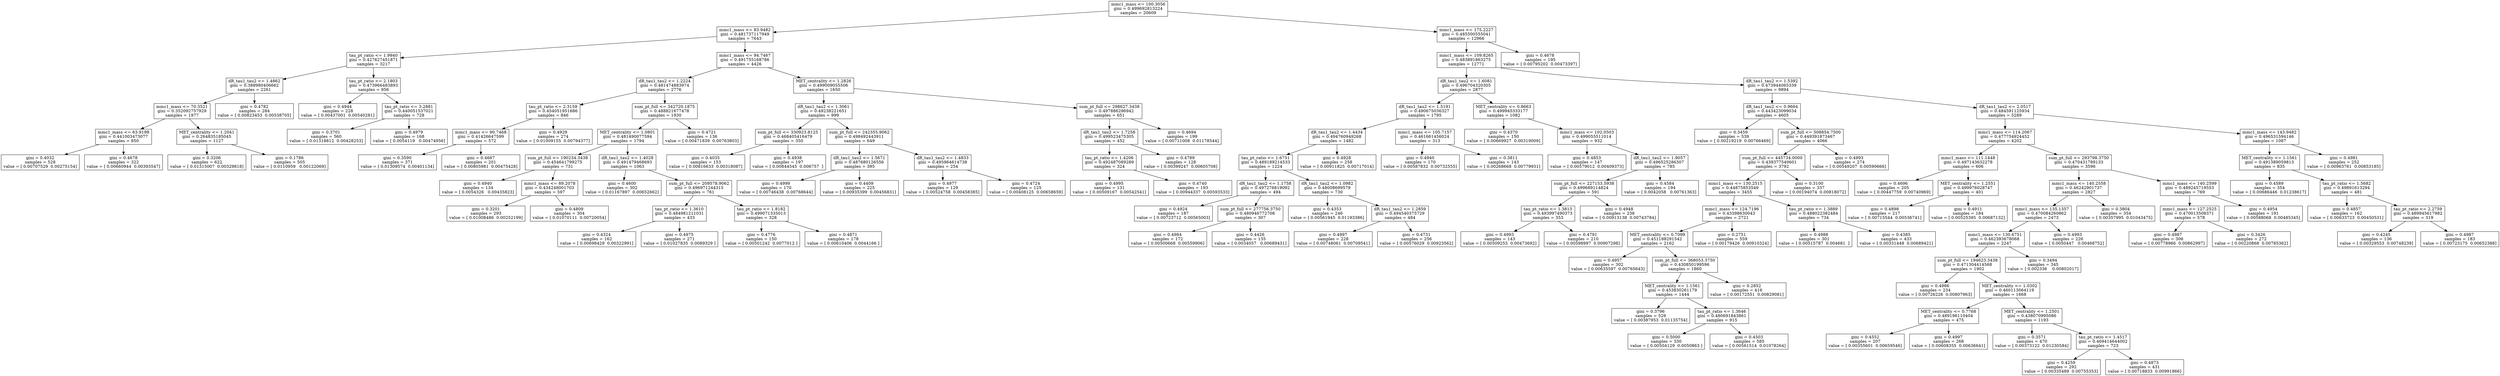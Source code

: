 digraph Tree {
0 [label="mmc1_mass <= 100.3056\ngini = 0.499692813224\nsamples = 20609", shape="box"] ;
1 [label="mmc1_mass <= 83.9482\ngini = 0.481737117949\nsamples = 7643", shape="box"] ;
0 -> 1 ;
2 [label="tau_pt_ratio <= 1.9940\ngini = 0.427627451871\nsamples = 3217", shape="box"] ;
1 -> 2 ;
3 [label="dR_tau1_tau2 <= 1.4862\ngini = 0.388980406662\nsamples = 2261", shape="box"] ;
2 -> 3 ;
4 [label="mmc1_mass <= 70.3521\ngini = 0.352092757929\nsamples = 1977", shape="box"] ;
3 -> 4 ;
5 [label="mmc1_mass <= 63.9198\ngini = 0.441003473077\nsamples = 850", shape="box"] ;
4 -> 5 ;
6 [label="gini = 0.4032\nsamples = 528\nvalue = [ 0.00707529  0.00275154]", shape="box"] ;
5 -> 6 ;
7 [label="gini = 0.4678\nsamples = 322\nvalue = [ 0.00660944  0.00393547]", shape="box"] ;
5 -> 7 ;
8 [label="MET_centrality <= 1.2041\ngini = 0.264835185045\nsamples = 1127", shape="box"] ;
4 -> 8 ;
9 [label="gini = 0.3206\nsamples = 622\nvalue = [ 0.01315007  0.00329818]", shape="box"] ;
8 -> 9 ;
10 [label="gini = 0.1786\nsamples = 505\nvalue = [ 0.0110959   0.00122069]", shape="box"] ;
8 -> 10 ;
11 [label="gini = 0.4782\nsamples = 284\nvalue = [ 0.00823453  0.00538705]", shape="box"] ;
3 -> 11 ;
12 [label="tau_pt_ratio <= 2.1803\ngini = 0.473966483893\nsamples = 956", shape="box"] ;
2 -> 12 ;
13 [label="gini = 0.4944\nsamples = 228\nvalue = [ 0.00437001  0.00540281]", shape="box"] ;
12 -> 13 ;
14 [label="tau_pt_ratio <= 3.2881\ngini = 0.440051537021\nsamples = 728", shape="box"] ;
12 -> 14 ;
15 [label="gini = 0.3701\nsamples = 560\nvalue = [ 0.01318812  0.00428253]", shape="box"] ;
14 -> 15 ;
16 [label="gini = 0.4979\nsamples = 168\nvalue = [ 0.0054119   0.00474956]", shape="box"] ;
14 -> 16 ;
17 [label="mmc1_mass <= 94.7467\ngini = 0.491755168786\nsamples = 4426", shape="box"] ;
1 -> 17 ;
18 [label="dR_tau1_tau2 <= 1.2224\ngini = 0.481474883974\nsamples = 2776", shape="box"] ;
17 -> 18 ;
19 [label="tau_pt_ratio <= 2.3159\ngini = 0.454051951686\nsamples = 846", shape="box"] ;
18 -> 19 ;
20 [label="mmc1_mass <= 90.7468\ngini = 0.41426647599\nsamples = 572", shape="box"] ;
19 -> 20 ;
21 [label="gini = 0.3590\nsamples = 371\nvalue = [ 0.01309574  0.00401134]", shape="box"] ;
20 -> 21 ;
22 [label="gini = 0.4667\nsamples = 201\nvalue = [ 0.00805981  0.00475428]", shape="box"] ;
20 -> 22 ;
23 [label="gini = 0.4929\nsamples = 274\nvalue = [ 0.01009155  0.00794377]", shape="box"] ;
19 -> 23 ;
24 [label="sum_pt_full <= 342720.1875\ngini = 0.488821677478\nsamples = 1930", shape="box"] ;
18 -> 24 ;
25 [label="MET_centrality <= 1.0801\ngini = 0.481490077594\nsamples = 1794", shape="box"] ;
24 -> 25 ;
26 [label="sum_pt_full <= 190234.3438\ngini = 0.454641799275\nsamples = 731", shape="box"] ;
25 -> 26 ;
27 [label="gini = 0.4940\nsamples = 134\nvalue = [ 0.0054326   0.00435823]", shape="box"] ;
26 -> 27 ;
28 [label="mmc1_mass <= 89.2078\ngini = 0.434248001703\nsamples = 597", shape="box"] ;
26 -> 28 ;
29 [label="gini = 0.3201\nsamples = 293\nvalue = [ 0.01008486  0.00252199]", shape="box"] ;
28 -> 29 ;
30 [label="gini = 0.4809\nsamples = 304\nvalue = [ 0.01070111  0.00720054]", shape="box"] ;
28 -> 30 ;
31 [label="dR_tau1_tau2 <= 1.4028\ngini = 0.491479468693\nsamples = 1063", shape="box"] ;
25 -> 31 ;
32 [label="gini = 0.4600\nsamples = 302\nvalue = [ 0.01167897  0.00652662]", shape="box"] ;
31 -> 32 ;
33 [label="sum_pt_full <= 209578.9062\ngini = 0.496971244315\nsamples = 761", shape="box"] ;
31 -> 33 ;
34 [label="tau_pt_ratio <= 1.3610\ngini = 0.484981211031\nsamples = 433", shape="box"] ;
33 -> 34 ;
35 [label="gini = 0.4324\nsamples = 162\nvalue = [ 0.00698429  0.00322991]", shape="box"] ;
34 -> 35 ;
36 [label="gini = 0.4975\nsamples = 271\nvalue = [ 0.01027835  0.0089329 ]", shape="box"] ;
34 -> 36 ;
37 [label="tau_pt_ratio <= 1.8182\ngini = 0.499071335013\nsamples = 328", shape="box"] ;
33 -> 37 ;
38 [label="gini = 0.4776\nsamples = 150\nvalue = [ 0.00501242  0.0077012 ]", shape="box"] ;
37 -> 38 ;
39 [label="gini = 0.4871\nsamples = 178\nvalue = [ 0.00610406  0.0044166 ]", shape="box"] ;
37 -> 39 ;
40 [label="gini = 0.4721\nsamples = 136\nvalue = [ 0.00471839  0.00763803]", shape="box"] ;
24 -> 40 ;
41 [label="MET_centrality <= 1.2826\ngini = 0.499009055506\nsamples = 1650", shape="box"] ;
17 -> 41 ;
42 [label="dR_tau1_tau2 <= 1.3061\ngini = 0.49238221651\nsamples = 999", shape="box"] ;
41 -> 42 ;
43 [label="sum_pt_full <= 330923.8125\ngini = 0.468405416479\nsamples = 350", shape="box"] ;
42 -> 43 ;
44 [label="gini = 0.4035\nsamples = 153\nvalue = [ 0.00816633  0.00318087]", shape="box"] ;
43 -> 44 ;
45 [label="gini = 0.4938\nsamples = 197\nvalue = [ 0.00844545  0.006757  ]", shape="box"] ;
43 -> 45 ;
46 [label="sum_pt_full <= 242355.9062\ngini = 0.498492443911\nsamples = 649", shape="box"] ;
42 -> 46 ;
47 [label="dR_tau1_tau2 <= 1.5671\ngini = 0.487680126556\nsamples = 395", shape="box"] ;
46 -> 47 ;
48 [label="gini = 0.4999\nsamples = 170\nvalue = [ 0.00746438  0.00768644]", shape="box"] ;
47 -> 48 ;
49 [label="gini = 0.4409\nsamples = 225\nvalue = [ 0.00935399  0.00456831]", shape="box"] ;
47 -> 49 ;
50 [label="dR_tau1_tau2 <= 1.4833\ngini = 0.495964614738\nsamples = 254", shape="box"] ;
46 -> 50 ;
51 [label="gini = 0.4977\nsamples = 129\nvalue = [ 0.00524758  0.00458385]", shape="box"] ;
50 -> 51 ;
52 [label="gini = 0.4724\nsamples = 125\nvalue = [ 0.00408125  0.00658659]", shape="box"] ;
50 -> 52 ;
53 [label="sum_pt_full <= 298627.3438\ngini = 0.497886296942\nsamples = 651", shape="box"] ;
41 -> 53 ;
54 [label="dR_tau1_tau2 <= 1.7258\ngini = 0.499523475305\nsamples = 452", shape="box"] ;
53 -> 54 ;
55 [label="tau_pt_ratio <= 1.4206\ngini = 0.492487089289\nsamples = 324", shape="box"] ;
54 -> 55 ;
56 [label="gini = 0.4995\nsamples = 131\nvalue = [ 0.00509167  0.00542541]", shape="box"] ;
55 -> 56 ;
57 [label="gini = 0.4740\nsamples = 193\nvalue = [ 0.00944337  0.00593533]", shape="box"] ;
55 -> 57 ;
58 [label="gini = 0.4789\nsamples = 128\nvalue = [ 0.00399247  0.00605708]", shape="box"] ;
54 -> 58 ;
59 [label="gini = 0.4694\nsamples = 199\nvalue = [ 0.00711008  0.01178544]", shape="box"] ;
53 -> 59 ;
60 [label="mmc1_mass <= 175.2227\ngini = 0.485500555041\nsamples = 12966", shape="box"] ;
0 -> 60 ;
61 [label="mmc1_mass <= 109.8265\ngini = 0.483891863275\nsamples = 12771", shape="box"] ;
60 -> 61 ;
62 [label="dR_tau1_tau2 <= 1.6081\ngini = 0.496704320305\nsamples = 2877", shape="box"] ;
61 -> 62 ;
63 [label="dR_tau1_tau2 <= 1.5191\ngini = 0.490675036327\nsamples = 1795", shape="box"] ;
62 -> 63 ;
64 [label="dR_tau1_tau2 <= 1.4434\ngini = 0.494760949268\nsamples = 1482", shape="box"] ;
63 -> 64 ;
65 [label="tau_pt_ratio <= 1.6751\ngini = 0.489189214533\nsamples = 1224", shape="box"] ;
64 -> 65 ;
66 [label="dR_tau1_tau2 <= 1.1758\ngini = 0.497276819092\nsamples = 494", shape="box"] ;
65 -> 66 ;
67 [label="gini = 0.4924\nsamples = 187\nvalue = [ 0.00723712  0.00565003]", shape="box"] ;
66 -> 67 ;
68 [label="sum_pt_full <= 277756.3750\ngini = 0.480946772708\nsamples = 307", shape="box"] ;
66 -> 68 ;
69 [label="gini = 0.4984\nsamples = 172\nvalue = [ 0.00500668  0.00559906]", shape="box"] ;
68 -> 69 ;
70 [label="gini = 0.4426\nsamples = 135\nvalue = [ 0.0034057   0.00689431]", shape="box"] ;
68 -> 70 ;
71 [label="dR_tau1_tau2 <= 1.0982\ngini = 0.48008699579\nsamples = 730", shape="box"] ;
65 -> 71 ;
72 [label="gini = 0.4353\nsamples = 246\nvalue = [ 0.00561945  0.01193386]", shape="box"] ;
71 -> 72 ;
73 [label="dR_tau1_tau2 <= 1.2859\ngini = 0.494540375729\nsamples = 484", shape="box"] ;
71 -> 73 ;
74 [label="gini = 0.4997\nsamples = 228\nvalue = [ 0.00748061  0.00709541]", shape="box"] ;
73 -> 74 ;
75 [label="gini = 0.4731\nsamples = 256\nvalue = [ 0.00576029  0.00923562]", shape="box"] ;
73 -> 75 ;
76 [label="gini = 0.4928\nsamples = 258\nvalue = [ 0.00911825  0.00717014]", shape="box"] ;
64 -> 76 ;
77 [label="mmc1_mass <= 105.7157\ngini = 0.461661456024\nsamples = 313", shape="box"] ;
63 -> 77 ;
78 [label="gini = 0.4940\nsamples = 170\nvalue = [ 0.00587832  0.00732555]", shape="box"] ;
77 -> 78 ;
79 [label="gini = 0.3811\nsamples = 143\nvalue = [ 0.00268668  0.00779931]", shape="box"] ;
77 -> 79 ;
80 [label="MET_centrality <= 0.8663\ngini = 0.499945333177\nsamples = 1082", shape="box"] ;
62 -> 80 ;
81 [label="gini = 0.4370\nsamples = 150\nvalue = [ 0.00669927  0.00319009]", shape="box"] ;
80 -> 81 ;
82 [label="mmc1_mass <= 102.0503\ngini = 0.499055511014\nsamples = 932", shape="box"] ;
80 -> 82 ;
83 [label="gini = 0.4853\nsamples = 147\nvalue = [ 0.00579012  0.00409373]", shape="box"] ;
82 -> 83 ;
84 [label="dR_tau1_tau2 <= 1.9057\ngini = 0.496525286307\nsamples = 785", shape="box"] ;
82 -> 84 ;
85 [label="sum_pt_full <= 227153.5938\ngini = 0.499689114824\nsamples = 591", shape="box"] ;
84 -> 85 ;
86 [label="tau_pt_ratio <= 1.3813\ngini = 0.493997490373\nsamples = 353", shape="box"] ;
85 -> 86 ;
87 [label="gini = 0.4993\nsamples = 143\nvalue = [ 0.00509253  0.00473692]", shape="box"] ;
86 -> 87 ;
88 [label="gini = 0.4791\nsamples = 210\nvalue = [ 0.00598997  0.00907298]", shape="box"] ;
86 -> 88 ;
89 [label="gini = 0.4948\nsamples = 238\nvalue = [ 0.00913138  0.00743784]", shape="box"] ;
85 -> 89 ;
90 [label="gini = 0.4584\nsamples = 194\nvalue = [ 0.0042058   0.00761363]", shape="box"] ;
84 -> 90 ;
91 [label="dR_tau1_tau2 <= 1.5392\ngini = 0.473944065339\nsamples = 9894", shape="box"] ;
61 -> 91 ;
92 [label="dR_tau1_tau2 <= 0.9664\ngini = 0.443423099034\nsamples = 4605", shape="box"] ;
91 -> 92 ;
93 [label="gini = 0.3459\nsamples = 539\nvalue = [ 0.00219219  0.00766469]", shape="box"] ;
92 -> 93 ;
94 [label="sum_pt_full <= 508854.7500\ngini = 0.449391873467\nsamples = 4066", shape="box"] ;
92 -> 94 ;
95 [label="sum_pt_full <= 445734.0000\ngini = 0.439377540601\nsamples = 3792", shape="box"] ;
94 -> 95 ;
96 [label="mmc1_mass <= 130.2515\ngini = 0.44875853549\nsamples = 3455", shape="box"] ;
95 -> 96 ;
97 [label="mmc1_mass <= 124.7196\ngini = 0.43398630043\nsamples = 2721", shape="box"] ;
96 -> 97 ;
98 [label="MET_centrality <= 0.7099\ngini = 0.451188291542\nsamples = 2162", shape="box"] ;
97 -> 98 ;
99 [label="gini = 0.4957\nsamples = 302\nvalue = [ 0.00635597  0.00765643]", shape="box"] ;
98 -> 99 ;
100 [label="sum_pt_full <= 368053.3750\ngini = 0.430850199596\nsamples = 1860", shape="box"] ;
98 -> 100 ;
101 [label="MET_centrality <= 1.1561\ngini = 0.453830261179\nsamples = 1444", shape="box"] ;
100 -> 101 ;
102 [label="gini = 0.3796\nsamples = 529\nvalue = [ 0.00387953  0.01135754]", shape="box"] ;
101 -> 102 ;
103 [label="tau_pt_ratio <= 1.3646\ngini = 0.480691843861\nsamples = 915", shape="box"] ;
101 -> 103 ;
104 [label="gini = 0.5000\nsamples = 330\nvalue = [ 0.00504129  0.0050863 ]", shape="box"] ;
103 -> 104 ;
105 [label="gini = 0.4503\nsamples = 585\nvalue = [ 0.00561514  0.01078264]", shape="box"] ;
103 -> 105 ;
106 [label="gini = 0.2852\nsamples = 416\nvalue = [ 0.00172551  0.00829081]", shape="box"] ;
100 -> 106 ;
107 [label="gini = 0.2751\nsamples = 559\nvalue = [ 0.00179426  0.00910324]", shape="box"] ;
97 -> 107 ;
108 [label="tau_pt_ratio <= 1.3889\ngini = 0.488022382484\nsamples = 734", shape="box"] ;
96 -> 108 ;
109 [label="gini = 0.4988\nsamples = 301\nvalue = [ 0.00515787  0.004681  ]", shape="box"] ;
108 -> 109 ;
110 [label="gini = 0.4385\nsamples = 433\nvalue = [ 0.00331448  0.00689421]", shape="box"] ;
108 -> 110 ;
111 [label="gini = 0.3100\nsamples = 337\nvalue = [ 0.00194074  0.00818072]", shape="box"] ;
95 -> 111 ;
112 [label="gini = 0.4993\nsamples = 274\nvalue = [ 0.00549207  0.00590666]", shape="box"] ;
94 -> 112 ;
113 [label="dR_tau1_tau2 <= 2.0517\ngini = 0.484591125934\nsamples = 5289", shape="box"] ;
91 -> 113 ;
114 [label="mmc1_mass <= 114.2067\ngini = 0.477754924452\nsamples = 4202", shape="box"] ;
113 -> 114 ;
115 [label="mmc1_mass <= 111.1448\ngini = 0.497143632278\nsamples = 606", shape="box"] ;
114 -> 115 ;
116 [label="gini = 0.4696\nsamples = 205\nvalue = [ 0.00447759  0.00740969]", shape="box"] ;
115 -> 116 ;
117 [label="MET_centrality <= 1.2551\ngini = 0.499976028747\nsamples = 401", shape="box"] ;
115 -> 117 ;
118 [label="gini = 0.4898\nsamples = 217\nvalue = [ 0.00715544  0.00536741]", shape="box"] ;
117 -> 118 ;
119 [label="gini = 0.4911\nsamples = 184\nvalue = [ 0.00525395  0.00687132]", shape="box"] ;
117 -> 119 ;
120 [label="sum_pt_full <= 293798.3750\ngini = 0.470431789133\nsamples = 3596", shape="box"] ;
114 -> 120 ;
121 [label="mmc1_mass <= 140.2558\ngini = 0.46242901737\nsamples = 2827", shape="box"] ;
120 -> 121 ;
122 [label="mmc1_mass <= 135.1357\ngini = 0.470084260862\nsamples = 2473", shape="box"] ;
121 -> 122 ;
123 [label="mmc1_mass <= 130.6751\ngini = 0.462393678068\nsamples = 2247", shape="box"] ;
122 -> 123 ;
124 [label="sum_pt_full <= 194623.3438\ngini = 0.471304414568\nsamples = 1902", shape="box"] ;
123 -> 124 ;
125 [label="gini = 0.4986\nsamples = 234\nvalue = [ 0.00726226  0.00807963]", shape="box"] ;
124 -> 125 ;
126 [label="MET_centrality <= 1.0302\ngini = 0.460113064119\nsamples = 1668", shape="box"] ;
124 -> 126 ;
127 [label="MET_centrality <= 0.7768\ngini = 0.489196110404\nsamples = 475", shape="box"] ;
126 -> 127 ;
128 [label="gini = 0.4552\nsamples = 207\nvalue = [ 0.00355601  0.00659546]", shape="box"] ;
127 -> 128 ;
129 [label="gini = 0.4997\nsamples = 268\nvalue = [ 0.00608355  0.00636641]", shape="box"] ;
127 -> 129 ;
130 [label="MET_centrality <= 1.2501\ngini = 0.438070995086\nsamples = 1193", shape="box"] ;
126 -> 130 ;
131 [label="gini = 0.3571\nsamples = 470\nvalue = [ 0.00373122  0.01230584]", shape="box"] ;
130 -> 131 ;
132 [label="tau_pt_ratio <= 1.4517\ngini = 0.469414644002\nsamples = 723", shape="box"] ;
130 -> 132 ;
133 [label="gini = 0.4259\nsamples = 292\nvalue = [ 0.00335489  0.00755353]", shape="box"] ;
132 -> 133 ;
134 [label="gini = 0.4873\nsamples = 431\nvalue = [ 0.00718833  0.00991866]", shape="box"] ;
132 -> 134 ;
135 [label="gini = 0.3494\nsamples = 345\nvalue = [ 0.002336    0.00802017]", shape="box"] ;
123 -> 135 ;
136 [label="gini = 0.4993\nsamples = 226\nvalue = [ 0.0050447   0.00468752]", shape="box"] ;
122 -> 136 ;
137 [label="gini = 0.3804\nsamples = 354\nvalue = [ 0.00357995  0.01043475]", shape="box"] ;
121 -> 137 ;
138 [label="mmc1_mass <= 140.2599\ngini = 0.489245719553\nsamples = 769", shape="box"] ;
120 -> 138 ;
139 [label="mmc1_mass <= 127.2525\ngini = 0.470013508371\nsamples = 578", shape="box"] ;
138 -> 139 ;
140 [label="gini = 0.4987\nsamples = 306\nvalue = [ 0.00778966  0.00862997]", shape="box"] ;
139 -> 140 ;
141 [label="gini = 0.3426\nsamples = 272\nvalue = [ 0.00220868  0.00785362]", shape="box"] ;
139 -> 141 ;
142 [label="gini = 0.4954\nsamples = 191\nvalue = [ 0.00588068  0.00485345]", shape="box"] ;
138 -> 142 ;
143 [label="mmc1_mass <= 143.9482\ngini = 0.496531594146\nsamples = 1087", shape="box"] ;
113 -> 143 ;
144 [label="MET_centrality <= 1.1561\ngini = 0.491389059813\nsamples = 835", shape="box"] ;
143 -> 144 ;
145 [label="gini = 0.4589\nsamples = 354\nvalue = [ 0.00686446  0.01238617]", shape="box"] ;
144 -> 145 ;
146 [label="tau_pt_ratio <= 1.5682\ngini = 0.49891613294\nsamples = 481", shape="box"] ;
144 -> 146 ;
147 [label="gini = 0.4857\nsamples = 162\nvalue = [ 0.00633723  0.00450531]", shape="box"] ;
146 -> 147 ;
148 [label="tau_pt_ratio <= 2.2759\ngini = 0.489945617982\nsamples = 319", shape="box"] ;
146 -> 148 ;
149 [label="gini = 0.4245\nsamples = 136\nvalue = [ 0.00329553  0.00748239]", shape="box"] ;
148 -> 149 ;
150 [label="gini = 0.4987\nsamples = 183\nvalue = [ 0.00723175  0.00652388]", shape="box"] ;
148 -> 150 ;
151 [label="gini = 0.4981\nsamples = 252\nvalue = [ 0.00963761  0.00853185]", shape="box"] ;
143 -> 151 ;
152 [label="gini = 0.4678\nsamples = 195\nvalue = [ 0.00795202  0.00473397]", shape="box"] ;
60 -> 152 ;
}